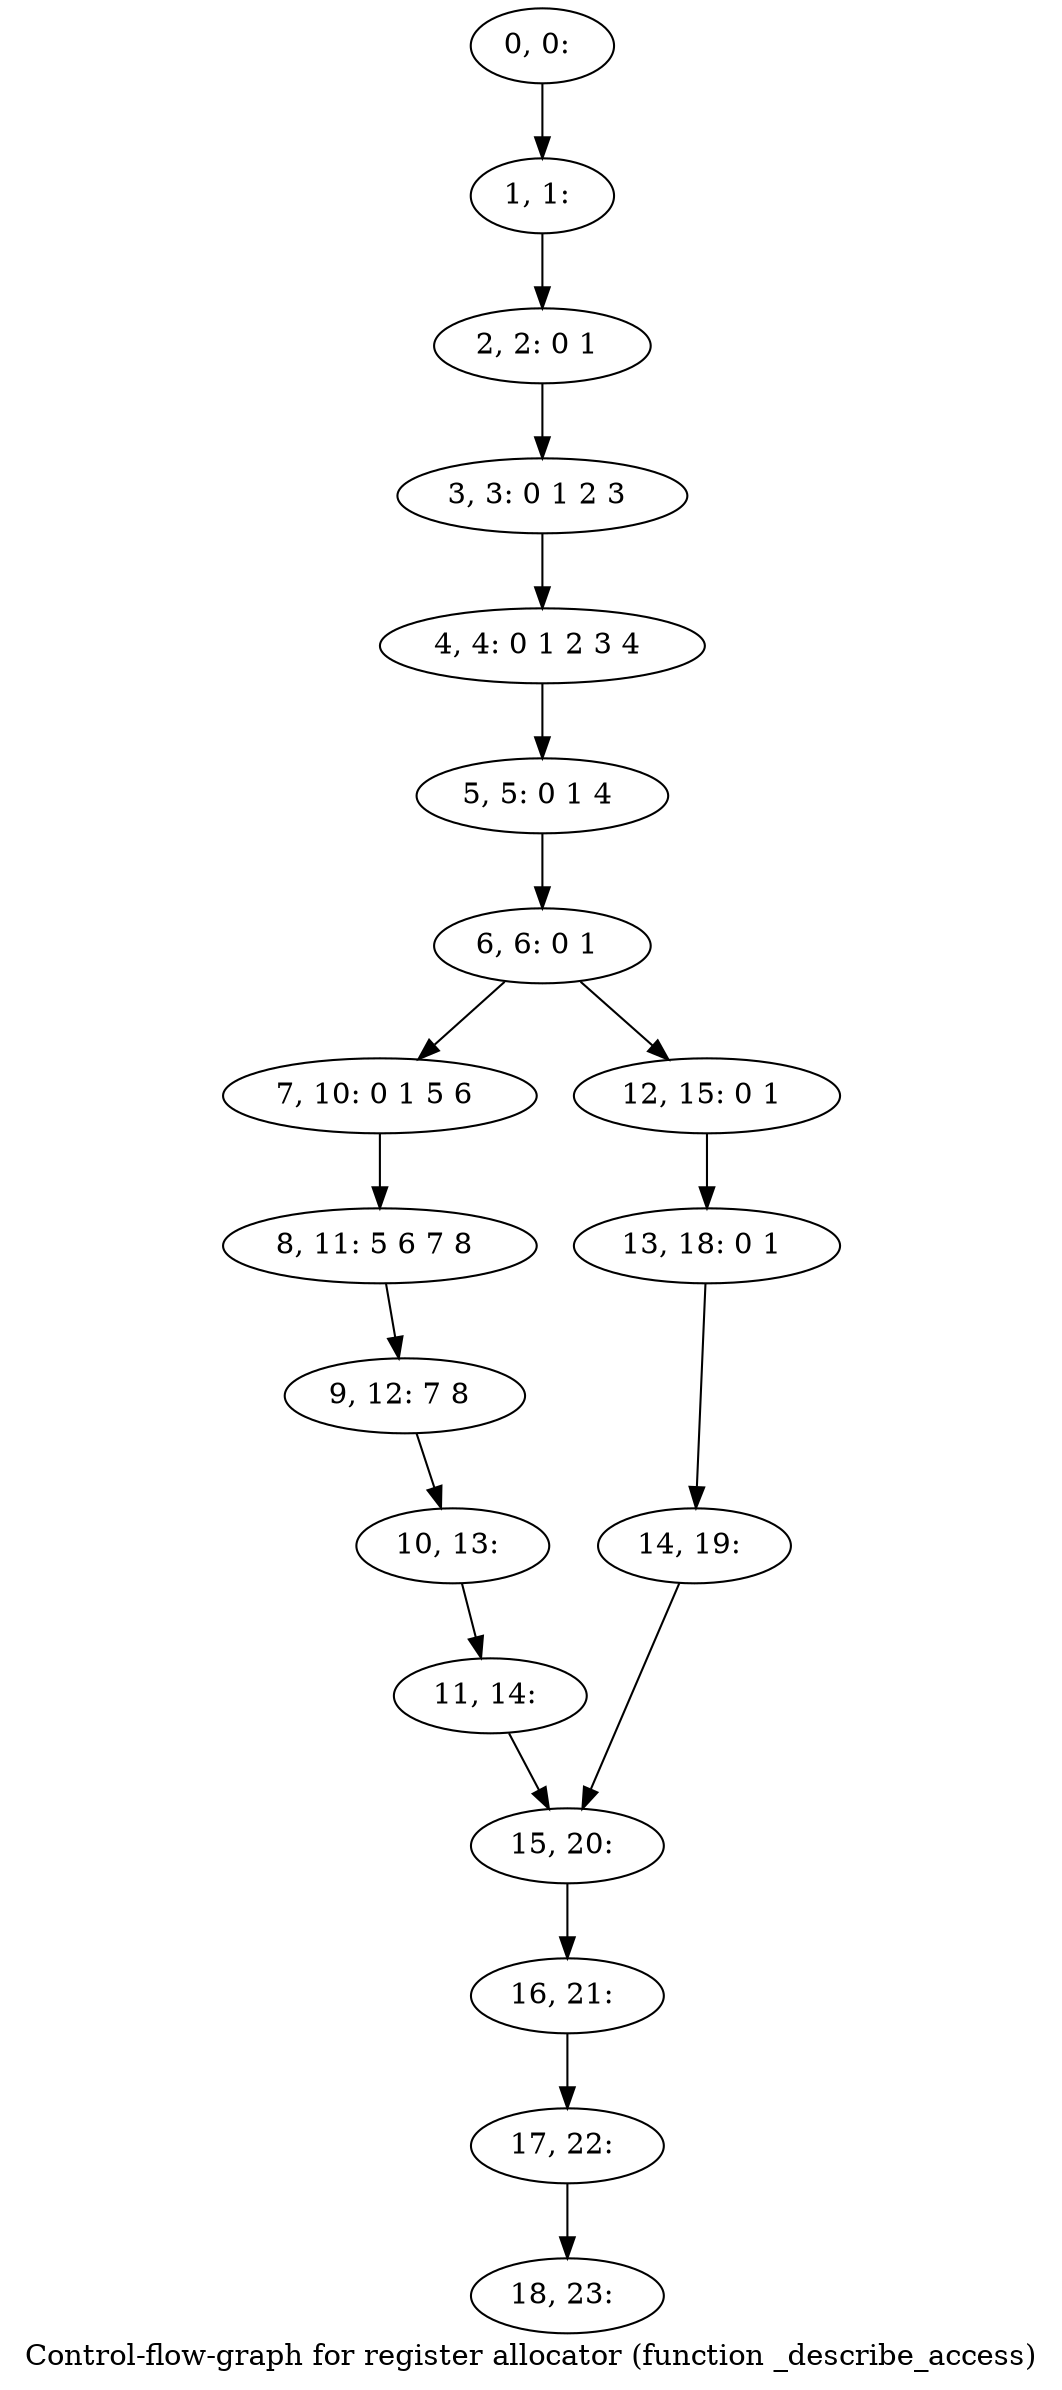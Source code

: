 digraph G {
graph [label="Control-flow-graph for register allocator (function _describe_access)"]
0[label="0, 0: "];
1[label="1, 1: "];
2[label="2, 2: 0 1 "];
3[label="3, 3: 0 1 2 3 "];
4[label="4, 4: 0 1 2 3 4 "];
5[label="5, 5: 0 1 4 "];
6[label="6, 6: 0 1 "];
7[label="7, 10: 0 1 5 6 "];
8[label="8, 11: 5 6 7 8 "];
9[label="9, 12: 7 8 "];
10[label="10, 13: "];
11[label="11, 14: "];
12[label="12, 15: 0 1 "];
13[label="13, 18: 0 1 "];
14[label="14, 19: "];
15[label="15, 20: "];
16[label="16, 21: "];
17[label="17, 22: "];
18[label="18, 23: "];
0->1 ;
1->2 ;
2->3 ;
3->4 ;
4->5 ;
5->6 ;
6->7 ;
6->12 ;
7->8 ;
8->9 ;
9->10 ;
10->11 ;
11->15 ;
12->13 ;
13->14 ;
14->15 ;
15->16 ;
16->17 ;
17->18 ;
}
